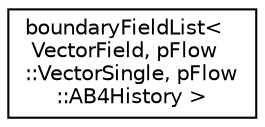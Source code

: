 digraph "Graphical Class Hierarchy"
{
 // LATEX_PDF_SIZE
  edge [fontname="Helvetica",fontsize="10",labelfontname="Helvetica",labelfontsize="10"];
  node [fontname="Helvetica",fontsize="10",shape=record];
  rankdir="LR";
  Node0 [label="boundaryFieldList\<\l VectorField, pFlow\l::VectorSingle, pFlow\l::AB4History \>",height=0.2,width=0.4,color="black", fillcolor="white", style="filled",URL="$classpFlow_1_1boundaryFieldList.html",tooltip=" "];
}
